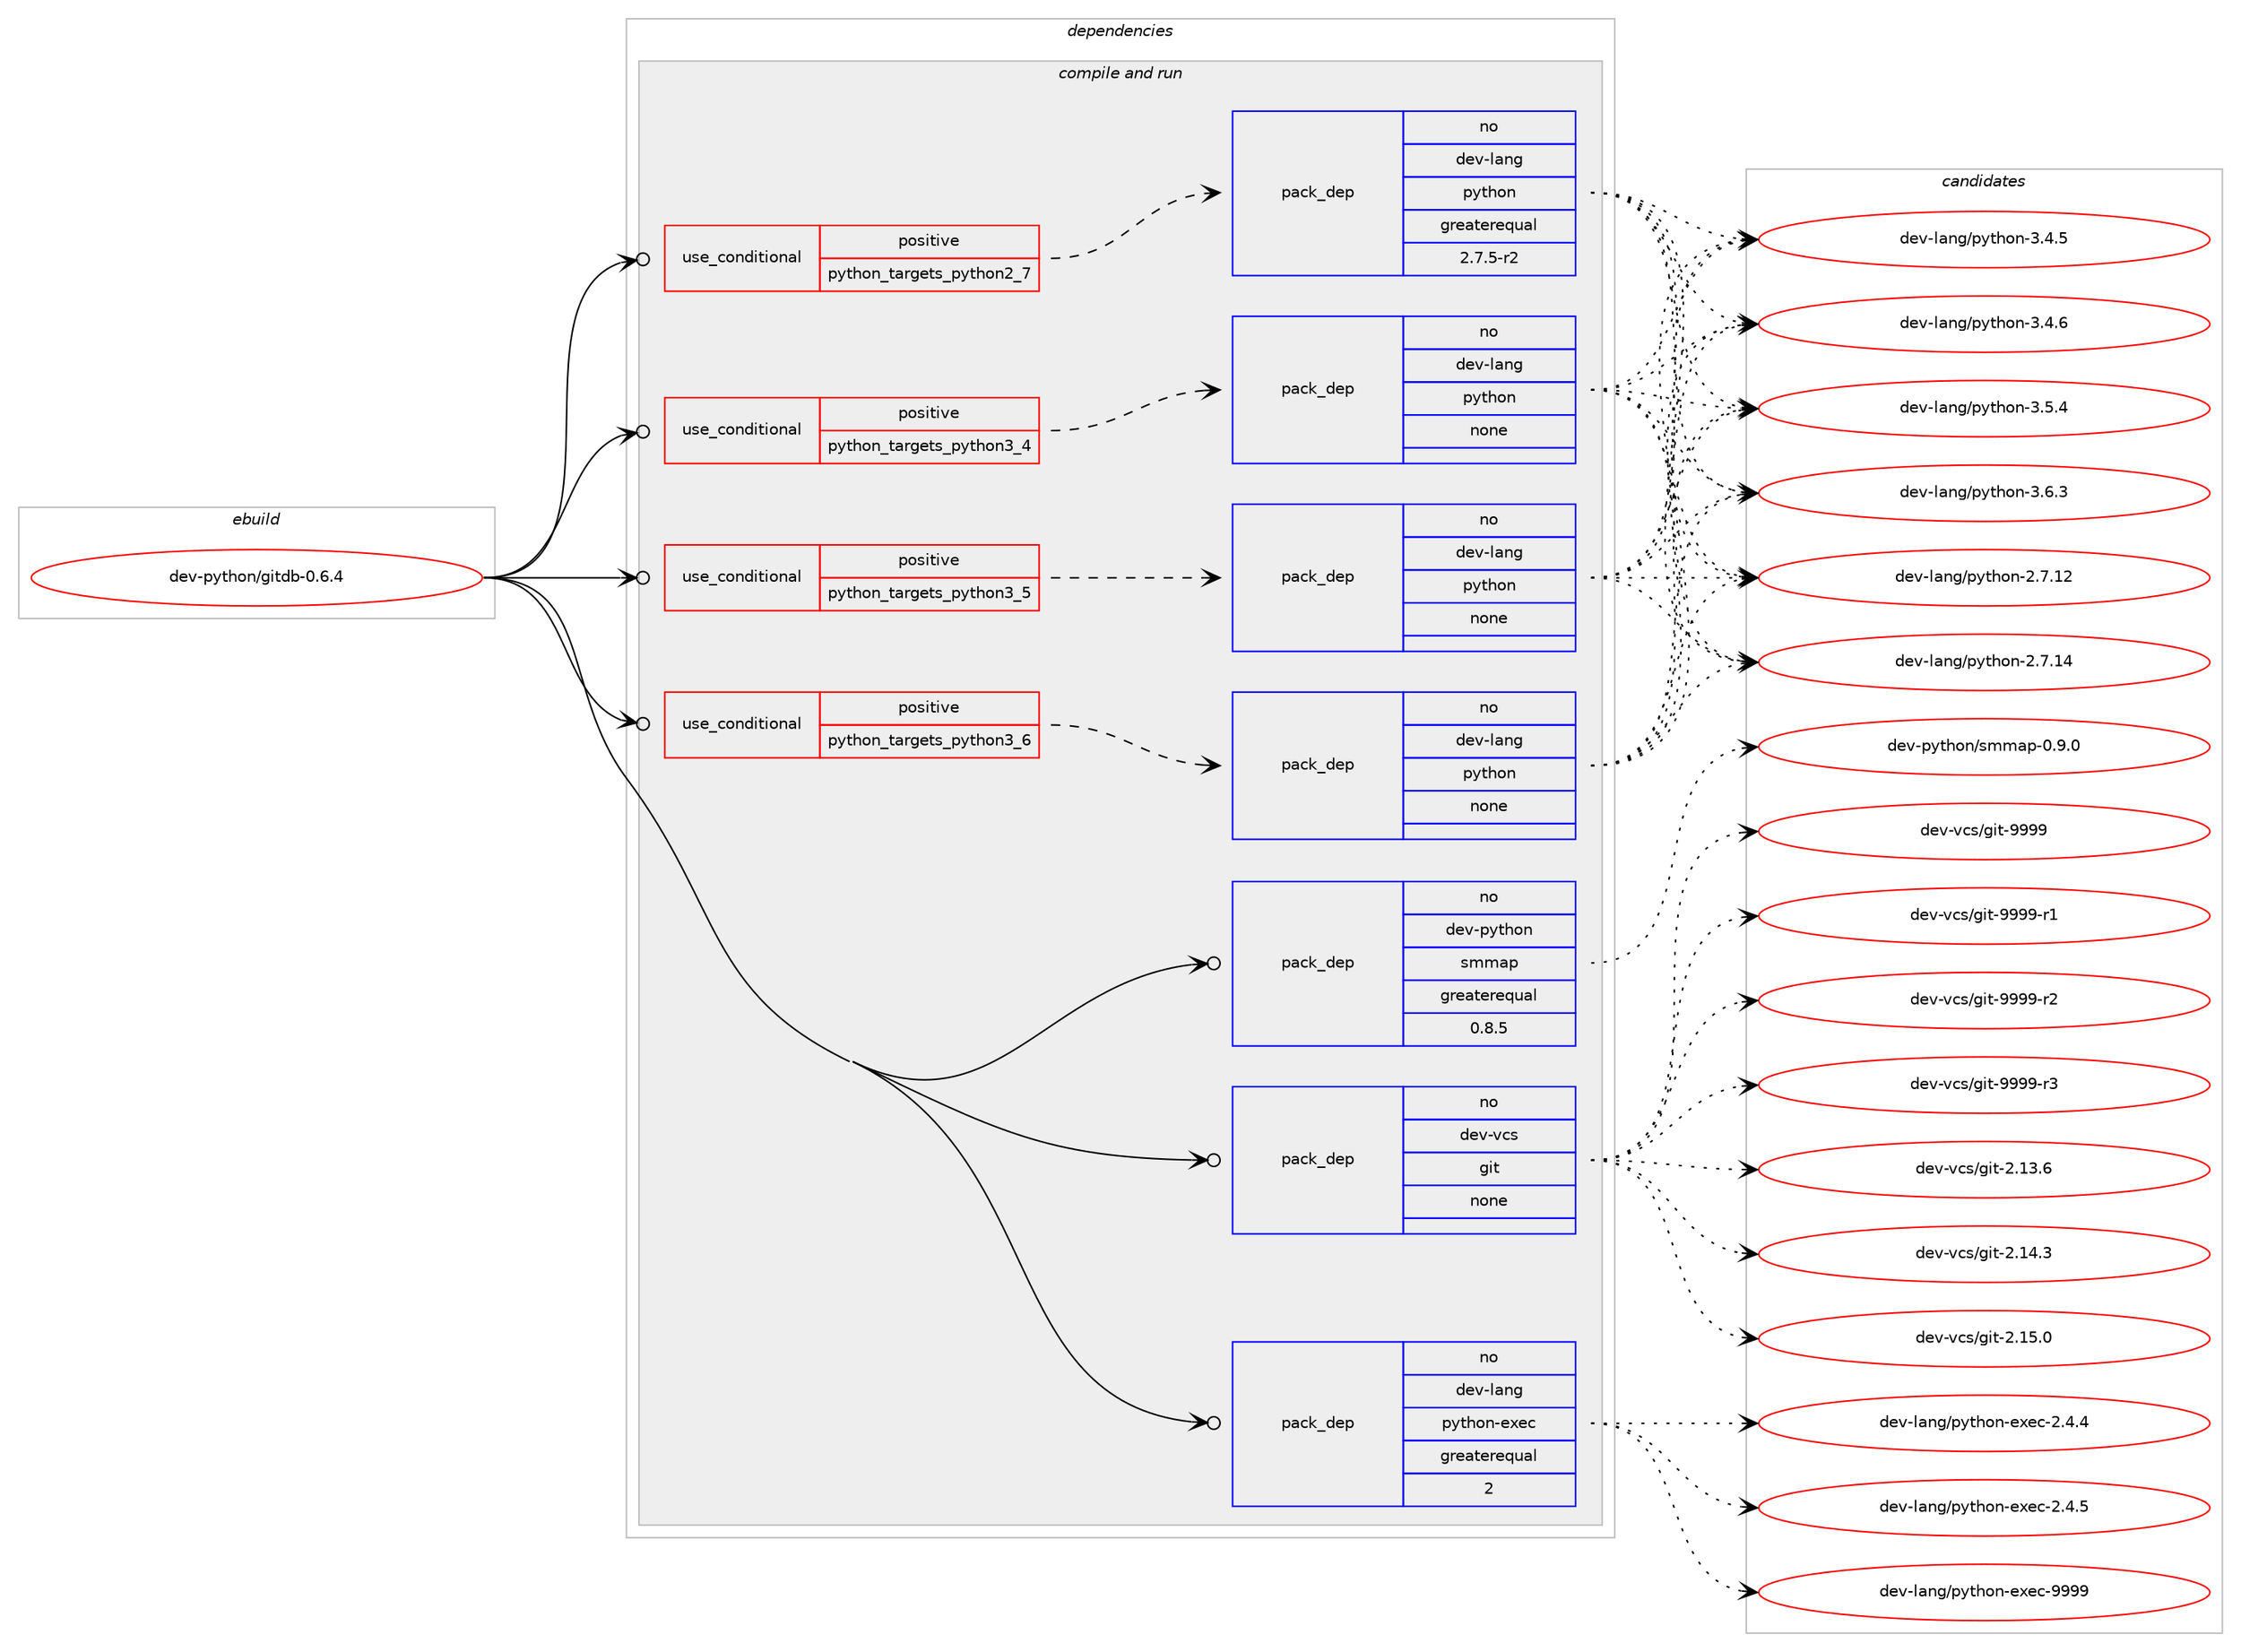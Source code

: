 digraph prolog {

# *************
# Graph options
# *************

newrank=true;
concentrate=true;
compound=true;
graph [rankdir=LR,fontname=Helvetica,fontsize=10,ranksep=1.5];#, ranksep=2.5, nodesep=0.2];
edge  [arrowhead=vee];
node  [fontname=Helvetica,fontsize=10];

# **********
# The ebuild
# **********

subgraph cluster_leftcol {
color=gray;
rank=same;
label=<<i>ebuild</i>>;
id [label="dev-python/gitdb-0.6.4", color=red, width=4, href="../dev-python/gitdb-0.6.4.svg"];
}

# ****************
# The dependencies
# ****************

subgraph cluster_midcol {
color=gray;
label=<<i>dependencies</i>>;
subgraph cluster_compile {
fillcolor="#eeeeee";
style=filled;
label=<<i>compile</i>>;
}
subgraph cluster_compileandrun {
fillcolor="#eeeeee";
style=filled;
label=<<i>compile and run</i>>;
subgraph cond33294 {
dependency158976 [label=<<TABLE BORDER="0" CELLBORDER="1" CELLSPACING="0" CELLPADDING="4"><TR><TD ROWSPAN="3" CELLPADDING="10">use_conditional</TD></TR><TR><TD>positive</TD></TR><TR><TD>python_targets_python2_7</TD></TR></TABLE>>, shape=none, color=red];
subgraph pack121842 {
dependency158977 [label=<<TABLE BORDER="0" CELLBORDER="1" CELLSPACING="0" CELLPADDING="4" WIDTH="220"><TR><TD ROWSPAN="6" CELLPADDING="30">pack_dep</TD></TR><TR><TD WIDTH="110">no</TD></TR><TR><TD>dev-lang</TD></TR><TR><TD>python</TD></TR><TR><TD>greaterequal</TD></TR><TR><TD>2.7.5-r2</TD></TR></TABLE>>, shape=none, color=blue];
}
dependency158976:e -> dependency158977:w [weight=20,style="dashed",arrowhead="vee"];
}
id:e -> dependency158976:w [weight=20,style="solid",arrowhead="odotvee"];
subgraph cond33295 {
dependency158978 [label=<<TABLE BORDER="0" CELLBORDER="1" CELLSPACING="0" CELLPADDING="4"><TR><TD ROWSPAN="3" CELLPADDING="10">use_conditional</TD></TR><TR><TD>positive</TD></TR><TR><TD>python_targets_python3_4</TD></TR></TABLE>>, shape=none, color=red];
subgraph pack121843 {
dependency158979 [label=<<TABLE BORDER="0" CELLBORDER="1" CELLSPACING="0" CELLPADDING="4" WIDTH="220"><TR><TD ROWSPAN="6" CELLPADDING="30">pack_dep</TD></TR><TR><TD WIDTH="110">no</TD></TR><TR><TD>dev-lang</TD></TR><TR><TD>python</TD></TR><TR><TD>none</TD></TR><TR><TD></TD></TR></TABLE>>, shape=none, color=blue];
}
dependency158978:e -> dependency158979:w [weight=20,style="dashed",arrowhead="vee"];
}
id:e -> dependency158978:w [weight=20,style="solid",arrowhead="odotvee"];
subgraph cond33296 {
dependency158980 [label=<<TABLE BORDER="0" CELLBORDER="1" CELLSPACING="0" CELLPADDING="4"><TR><TD ROWSPAN="3" CELLPADDING="10">use_conditional</TD></TR><TR><TD>positive</TD></TR><TR><TD>python_targets_python3_5</TD></TR></TABLE>>, shape=none, color=red];
subgraph pack121844 {
dependency158981 [label=<<TABLE BORDER="0" CELLBORDER="1" CELLSPACING="0" CELLPADDING="4" WIDTH="220"><TR><TD ROWSPAN="6" CELLPADDING="30">pack_dep</TD></TR><TR><TD WIDTH="110">no</TD></TR><TR><TD>dev-lang</TD></TR><TR><TD>python</TD></TR><TR><TD>none</TD></TR><TR><TD></TD></TR></TABLE>>, shape=none, color=blue];
}
dependency158980:e -> dependency158981:w [weight=20,style="dashed",arrowhead="vee"];
}
id:e -> dependency158980:w [weight=20,style="solid",arrowhead="odotvee"];
subgraph cond33297 {
dependency158982 [label=<<TABLE BORDER="0" CELLBORDER="1" CELLSPACING="0" CELLPADDING="4"><TR><TD ROWSPAN="3" CELLPADDING="10">use_conditional</TD></TR><TR><TD>positive</TD></TR><TR><TD>python_targets_python3_6</TD></TR></TABLE>>, shape=none, color=red];
subgraph pack121845 {
dependency158983 [label=<<TABLE BORDER="0" CELLBORDER="1" CELLSPACING="0" CELLPADDING="4" WIDTH="220"><TR><TD ROWSPAN="6" CELLPADDING="30">pack_dep</TD></TR><TR><TD WIDTH="110">no</TD></TR><TR><TD>dev-lang</TD></TR><TR><TD>python</TD></TR><TR><TD>none</TD></TR><TR><TD></TD></TR></TABLE>>, shape=none, color=blue];
}
dependency158982:e -> dependency158983:w [weight=20,style="dashed",arrowhead="vee"];
}
id:e -> dependency158982:w [weight=20,style="solid",arrowhead="odotvee"];
subgraph pack121846 {
dependency158984 [label=<<TABLE BORDER="0" CELLBORDER="1" CELLSPACING="0" CELLPADDING="4" WIDTH="220"><TR><TD ROWSPAN="6" CELLPADDING="30">pack_dep</TD></TR><TR><TD WIDTH="110">no</TD></TR><TR><TD>dev-lang</TD></TR><TR><TD>python-exec</TD></TR><TR><TD>greaterequal</TD></TR><TR><TD>2</TD></TR></TABLE>>, shape=none, color=blue];
}
id:e -> dependency158984:w [weight=20,style="solid",arrowhead="odotvee"];
subgraph pack121847 {
dependency158985 [label=<<TABLE BORDER="0" CELLBORDER="1" CELLSPACING="0" CELLPADDING="4" WIDTH="220"><TR><TD ROWSPAN="6" CELLPADDING="30">pack_dep</TD></TR><TR><TD WIDTH="110">no</TD></TR><TR><TD>dev-python</TD></TR><TR><TD>smmap</TD></TR><TR><TD>greaterequal</TD></TR><TR><TD>0.8.5</TD></TR></TABLE>>, shape=none, color=blue];
}
id:e -> dependency158985:w [weight=20,style="solid",arrowhead="odotvee"];
subgraph pack121848 {
dependency158986 [label=<<TABLE BORDER="0" CELLBORDER="1" CELLSPACING="0" CELLPADDING="4" WIDTH="220"><TR><TD ROWSPAN="6" CELLPADDING="30">pack_dep</TD></TR><TR><TD WIDTH="110">no</TD></TR><TR><TD>dev-vcs</TD></TR><TR><TD>git</TD></TR><TR><TD>none</TD></TR><TR><TD></TD></TR></TABLE>>, shape=none, color=blue];
}
id:e -> dependency158986:w [weight=20,style="solid",arrowhead="odotvee"];
}
subgraph cluster_run {
fillcolor="#eeeeee";
style=filled;
label=<<i>run</i>>;
}
}

# **************
# The candidates
# **************

subgraph cluster_choices {
rank=same;
color=gray;
label=<<i>candidates</i>>;

subgraph choice121842 {
color=black;
nodesep=1;
choice10010111845108971101034711212111610411111045504655464950 [label="dev-lang/python-2.7.12", color=red, width=4,href="../dev-lang/python-2.7.12.svg"];
choice10010111845108971101034711212111610411111045504655464952 [label="dev-lang/python-2.7.14", color=red, width=4,href="../dev-lang/python-2.7.14.svg"];
choice100101118451089711010347112121116104111110455146524653 [label="dev-lang/python-3.4.5", color=red, width=4,href="../dev-lang/python-3.4.5.svg"];
choice100101118451089711010347112121116104111110455146524654 [label="dev-lang/python-3.4.6", color=red, width=4,href="../dev-lang/python-3.4.6.svg"];
choice100101118451089711010347112121116104111110455146534652 [label="dev-lang/python-3.5.4", color=red, width=4,href="../dev-lang/python-3.5.4.svg"];
choice100101118451089711010347112121116104111110455146544651 [label="dev-lang/python-3.6.3", color=red, width=4,href="../dev-lang/python-3.6.3.svg"];
dependency158977:e -> choice10010111845108971101034711212111610411111045504655464950:w [style=dotted,weight="100"];
dependency158977:e -> choice10010111845108971101034711212111610411111045504655464952:w [style=dotted,weight="100"];
dependency158977:e -> choice100101118451089711010347112121116104111110455146524653:w [style=dotted,weight="100"];
dependency158977:e -> choice100101118451089711010347112121116104111110455146524654:w [style=dotted,weight="100"];
dependency158977:e -> choice100101118451089711010347112121116104111110455146534652:w [style=dotted,weight="100"];
dependency158977:e -> choice100101118451089711010347112121116104111110455146544651:w [style=dotted,weight="100"];
}
subgraph choice121843 {
color=black;
nodesep=1;
choice10010111845108971101034711212111610411111045504655464950 [label="dev-lang/python-2.7.12", color=red, width=4,href="../dev-lang/python-2.7.12.svg"];
choice10010111845108971101034711212111610411111045504655464952 [label="dev-lang/python-2.7.14", color=red, width=4,href="../dev-lang/python-2.7.14.svg"];
choice100101118451089711010347112121116104111110455146524653 [label="dev-lang/python-3.4.5", color=red, width=4,href="../dev-lang/python-3.4.5.svg"];
choice100101118451089711010347112121116104111110455146524654 [label="dev-lang/python-3.4.6", color=red, width=4,href="../dev-lang/python-3.4.6.svg"];
choice100101118451089711010347112121116104111110455146534652 [label="dev-lang/python-3.5.4", color=red, width=4,href="../dev-lang/python-3.5.4.svg"];
choice100101118451089711010347112121116104111110455146544651 [label="dev-lang/python-3.6.3", color=red, width=4,href="../dev-lang/python-3.6.3.svg"];
dependency158979:e -> choice10010111845108971101034711212111610411111045504655464950:w [style=dotted,weight="100"];
dependency158979:e -> choice10010111845108971101034711212111610411111045504655464952:w [style=dotted,weight="100"];
dependency158979:e -> choice100101118451089711010347112121116104111110455146524653:w [style=dotted,weight="100"];
dependency158979:e -> choice100101118451089711010347112121116104111110455146524654:w [style=dotted,weight="100"];
dependency158979:e -> choice100101118451089711010347112121116104111110455146534652:w [style=dotted,weight="100"];
dependency158979:e -> choice100101118451089711010347112121116104111110455146544651:w [style=dotted,weight="100"];
}
subgraph choice121844 {
color=black;
nodesep=1;
choice10010111845108971101034711212111610411111045504655464950 [label="dev-lang/python-2.7.12", color=red, width=4,href="../dev-lang/python-2.7.12.svg"];
choice10010111845108971101034711212111610411111045504655464952 [label="dev-lang/python-2.7.14", color=red, width=4,href="../dev-lang/python-2.7.14.svg"];
choice100101118451089711010347112121116104111110455146524653 [label="dev-lang/python-3.4.5", color=red, width=4,href="../dev-lang/python-3.4.5.svg"];
choice100101118451089711010347112121116104111110455146524654 [label="dev-lang/python-3.4.6", color=red, width=4,href="../dev-lang/python-3.4.6.svg"];
choice100101118451089711010347112121116104111110455146534652 [label="dev-lang/python-3.5.4", color=red, width=4,href="../dev-lang/python-3.5.4.svg"];
choice100101118451089711010347112121116104111110455146544651 [label="dev-lang/python-3.6.3", color=red, width=4,href="../dev-lang/python-3.6.3.svg"];
dependency158981:e -> choice10010111845108971101034711212111610411111045504655464950:w [style=dotted,weight="100"];
dependency158981:e -> choice10010111845108971101034711212111610411111045504655464952:w [style=dotted,weight="100"];
dependency158981:e -> choice100101118451089711010347112121116104111110455146524653:w [style=dotted,weight="100"];
dependency158981:e -> choice100101118451089711010347112121116104111110455146524654:w [style=dotted,weight="100"];
dependency158981:e -> choice100101118451089711010347112121116104111110455146534652:w [style=dotted,weight="100"];
dependency158981:e -> choice100101118451089711010347112121116104111110455146544651:w [style=dotted,weight="100"];
}
subgraph choice121845 {
color=black;
nodesep=1;
choice10010111845108971101034711212111610411111045504655464950 [label="dev-lang/python-2.7.12", color=red, width=4,href="../dev-lang/python-2.7.12.svg"];
choice10010111845108971101034711212111610411111045504655464952 [label="dev-lang/python-2.7.14", color=red, width=4,href="../dev-lang/python-2.7.14.svg"];
choice100101118451089711010347112121116104111110455146524653 [label="dev-lang/python-3.4.5", color=red, width=4,href="../dev-lang/python-3.4.5.svg"];
choice100101118451089711010347112121116104111110455146524654 [label="dev-lang/python-3.4.6", color=red, width=4,href="../dev-lang/python-3.4.6.svg"];
choice100101118451089711010347112121116104111110455146534652 [label="dev-lang/python-3.5.4", color=red, width=4,href="../dev-lang/python-3.5.4.svg"];
choice100101118451089711010347112121116104111110455146544651 [label="dev-lang/python-3.6.3", color=red, width=4,href="../dev-lang/python-3.6.3.svg"];
dependency158983:e -> choice10010111845108971101034711212111610411111045504655464950:w [style=dotted,weight="100"];
dependency158983:e -> choice10010111845108971101034711212111610411111045504655464952:w [style=dotted,weight="100"];
dependency158983:e -> choice100101118451089711010347112121116104111110455146524653:w [style=dotted,weight="100"];
dependency158983:e -> choice100101118451089711010347112121116104111110455146524654:w [style=dotted,weight="100"];
dependency158983:e -> choice100101118451089711010347112121116104111110455146534652:w [style=dotted,weight="100"];
dependency158983:e -> choice100101118451089711010347112121116104111110455146544651:w [style=dotted,weight="100"];
}
subgraph choice121846 {
color=black;
nodesep=1;
choice1001011184510897110103471121211161041111104510112010199455046524652 [label="dev-lang/python-exec-2.4.4", color=red, width=4,href="../dev-lang/python-exec-2.4.4.svg"];
choice1001011184510897110103471121211161041111104510112010199455046524653 [label="dev-lang/python-exec-2.4.5", color=red, width=4,href="../dev-lang/python-exec-2.4.5.svg"];
choice10010111845108971101034711212111610411111045101120101994557575757 [label="dev-lang/python-exec-9999", color=red, width=4,href="../dev-lang/python-exec-9999.svg"];
dependency158984:e -> choice1001011184510897110103471121211161041111104510112010199455046524652:w [style=dotted,weight="100"];
dependency158984:e -> choice1001011184510897110103471121211161041111104510112010199455046524653:w [style=dotted,weight="100"];
dependency158984:e -> choice10010111845108971101034711212111610411111045101120101994557575757:w [style=dotted,weight="100"];
}
subgraph choice121847 {
color=black;
nodesep=1;
choice100101118451121211161041111104711510910997112454846574648 [label="dev-python/smmap-0.9.0", color=red, width=4,href="../dev-python/smmap-0.9.0.svg"];
dependency158985:e -> choice100101118451121211161041111104711510910997112454846574648:w [style=dotted,weight="100"];
}
subgraph choice121848 {
color=black;
nodesep=1;
choice10010111845118991154710310511645504649514654 [label="dev-vcs/git-2.13.6", color=red, width=4,href="../dev-vcs/git-2.13.6.svg"];
choice10010111845118991154710310511645504649524651 [label="dev-vcs/git-2.14.3", color=red, width=4,href="../dev-vcs/git-2.14.3.svg"];
choice10010111845118991154710310511645504649534648 [label="dev-vcs/git-2.15.0", color=red, width=4,href="../dev-vcs/git-2.15.0.svg"];
choice1001011184511899115471031051164557575757 [label="dev-vcs/git-9999", color=red, width=4,href="../dev-vcs/git-9999.svg"];
choice10010111845118991154710310511645575757574511449 [label="dev-vcs/git-9999-r1", color=red, width=4,href="../dev-vcs/git-9999-r1.svg"];
choice10010111845118991154710310511645575757574511450 [label="dev-vcs/git-9999-r2", color=red, width=4,href="../dev-vcs/git-9999-r2.svg"];
choice10010111845118991154710310511645575757574511451 [label="dev-vcs/git-9999-r3", color=red, width=4,href="../dev-vcs/git-9999-r3.svg"];
dependency158986:e -> choice10010111845118991154710310511645504649514654:w [style=dotted,weight="100"];
dependency158986:e -> choice10010111845118991154710310511645504649524651:w [style=dotted,weight="100"];
dependency158986:e -> choice10010111845118991154710310511645504649534648:w [style=dotted,weight="100"];
dependency158986:e -> choice1001011184511899115471031051164557575757:w [style=dotted,weight="100"];
dependency158986:e -> choice10010111845118991154710310511645575757574511449:w [style=dotted,weight="100"];
dependency158986:e -> choice10010111845118991154710310511645575757574511450:w [style=dotted,weight="100"];
dependency158986:e -> choice10010111845118991154710310511645575757574511451:w [style=dotted,weight="100"];
}
}

}
